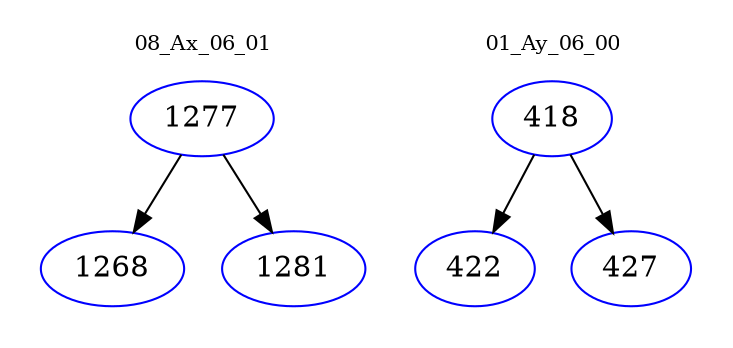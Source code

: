 digraph{
subgraph cluster_0 {
color = white
label = "08_Ax_06_01";
fontsize=10;
T0_1277 [label="1277", color="blue"]
T0_1277 -> T0_1268 [color="black"]
T0_1268 [label="1268", color="blue"]
T0_1277 -> T0_1281 [color="black"]
T0_1281 [label="1281", color="blue"]
}
subgraph cluster_1 {
color = white
label = "01_Ay_06_00";
fontsize=10;
T1_418 [label="418", color="blue"]
T1_418 -> T1_422 [color="black"]
T1_422 [label="422", color="blue"]
T1_418 -> T1_427 [color="black"]
T1_427 [label="427", color="blue"]
}
}
